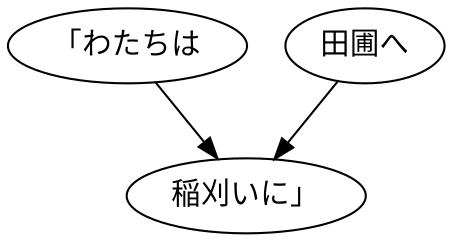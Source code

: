 digraph graph6819 {
	node0 [label="「わたちは"];
	node1 [label="田圃へ"];
	node2 [label="稲刈いに」"];
	node0 -> node2;
	node1 -> node2;
}
